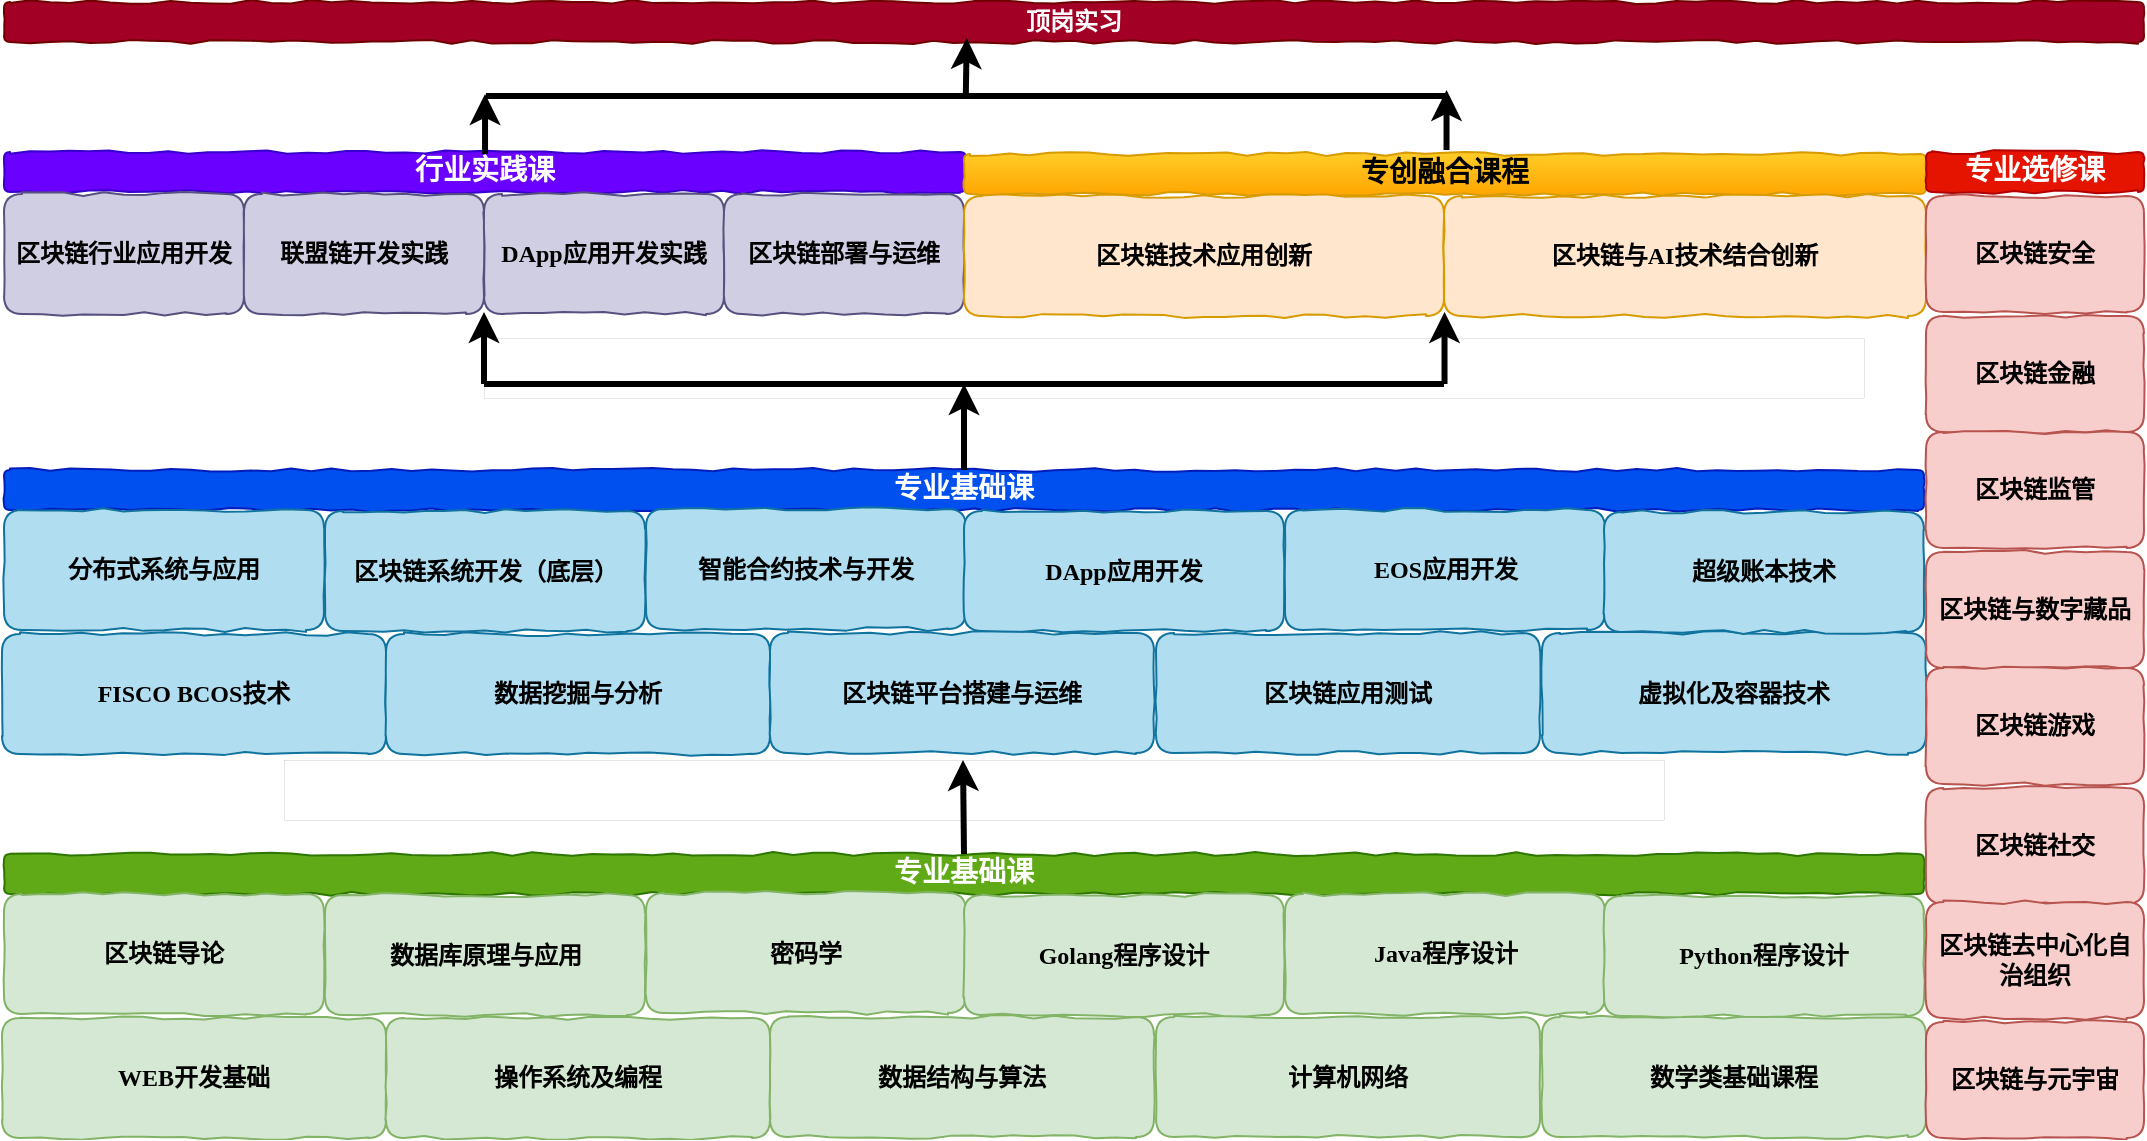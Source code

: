 <mxfile version="22.0.5" type="github">
  <diagram name="第 1 页" id="vJFw21bzTjTVhdT_yDeT">
    <mxGraphModel dx="2263" dy="867" grid="1" gridSize="10" guides="1" tooltips="1" connect="1" arrows="1" fold="1" page="1" pageScale="1" pageWidth="827" pageHeight="1169" math="0" shadow="0">
      <root>
        <mxCell id="0" />
        <mxCell id="1" parent="0" />
        <mxCell id="W4N1N9zn9b0fGI2UVzIe-27" value="" style="group;dashed=1;dashPattern=8 8;strokeWidth=0;strokeColor=default;container=0;" vertex="1" connectable="0" parent="1">
          <mxGeometry x="-190" y="1159" width="690" height="30" as="geometry" />
        </mxCell>
        <mxCell id="W4N1N9zn9b0fGI2UVzIe-32" value="" style="group" vertex="1" connectable="0" parent="1">
          <mxGeometry x="-330" y="855" width="481" height="81" as="geometry" />
        </mxCell>
        <mxCell id="W4N1N9zn9b0fGI2UVzIe-33" value="&lt;font style=&quot;font-size: 14px;&quot;&gt;行业实践课&lt;br&gt;&lt;/font&gt;" style="rounded=1;whiteSpace=wrap;html=1;comic=1;fillColor=#6a00ff;strokeColor=#3700CC;fontColor=#ffffff;fontFamily=Comic Sans MS;fontStyle=1;container=0;" vertex="1" parent="W4N1N9zn9b0fGI2UVzIe-32">
          <mxGeometry width="481" height="20" as="geometry" />
        </mxCell>
        <mxCell id="W4N1N9zn9b0fGI2UVzIe-34" value="&lt;div&gt;区块链行业应用开发&lt;/div&gt;" style="rounded=1;whiteSpace=wrap;html=1;comic=1;fontFamily=Comic Sans MS;fillColor=#d0cee2;strokeColor=#56517e;fontStyle=1;container=0;" vertex="1" parent="W4N1N9zn9b0fGI2UVzIe-32">
          <mxGeometry y="21" width="120" height="60" as="geometry" />
        </mxCell>
        <mxCell id="W4N1N9zn9b0fGI2UVzIe-35" value="联盟链开发实践" style="rounded=1;whiteSpace=wrap;html=1;comic=1;fontFamily=Comic Sans MS;fillColor=#d0cee2;strokeColor=#56517e;fontStyle=1;container=0;" vertex="1" parent="W4N1N9zn9b0fGI2UVzIe-32">
          <mxGeometry x="120" y="21" width="120" height="60" as="geometry" />
        </mxCell>
        <mxCell id="W4N1N9zn9b0fGI2UVzIe-36" value="DApp应用开发实践" style="rounded=1;whiteSpace=wrap;html=1;comic=1;fontFamily=Comic Sans MS;fillColor=#d0cee2;strokeColor=#56517e;fontStyle=1;container=0;" vertex="1" parent="W4N1N9zn9b0fGI2UVzIe-32">
          <mxGeometry x="240" y="21" width="120" height="60" as="geometry" />
        </mxCell>
        <mxCell id="W4N1N9zn9b0fGI2UVzIe-37" value="&lt;div&gt;区块链部署与运维&lt;/div&gt;" style="rounded=1;whiteSpace=wrap;html=1;comic=1;fontFamily=Comic Sans MS;fillColor=#d0cee2;strokeColor=#56517e;fontStyle=1;container=0;" vertex="1" parent="W4N1N9zn9b0fGI2UVzIe-32">
          <mxGeometry x="360" y="21" width="120" height="60" as="geometry" />
        </mxCell>
        <mxCell id="W4N1N9zn9b0fGI2UVzIe-38" value="" style="group" vertex="1" connectable="0" parent="1">
          <mxGeometry x="150" y="856" width="481" height="81" as="geometry" />
        </mxCell>
        <mxCell id="W4N1N9zn9b0fGI2UVzIe-39" value="&lt;font style=&quot;font-size: 14px;&quot;&gt;专创融合课程&lt;br&gt;&lt;/font&gt;" style="rounded=1;whiteSpace=wrap;html=1;comic=1;fillColor=#ffcd28;strokeColor=#d79b00;fontFamily=Comic Sans MS;fontStyle=1;container=0;gradientColor=#ffa500;" vertex="1" parent="W4N1N9zn9b0fGI2UVzIe-38">
          <mxGeometry width="481" height="20" as="geometry" />
        </mxCell>
        <mxCell id="W4N1N9zn9b0fGI2UVzIe-40" value="&lt;div&gt;区块链技术应用创新&lt;/div&gt;" style="rounded=1;whiteSpace=wrap;html=1;comic=1;fontFamily=Comic Sans MS;fillColor=#ffe6cc;strokeColor=#d79b00;fontStyle=1;container=0;" vertex="1" parent="W4N1N9zn9b0fGI2UVzIe-38">
          <mxGeometry y="21" width="240" height="60" as="geometry" />
        </mxCell>
        <mxCell id="W4N1N9zn9b0fGI2UVzIe-41" value="&lt;div&gt;&lt;/div&gt;区块链与AI技术&lt;span style=&quot;background-color: initial;&quot;&gt;结合创新&lt;/span&gt;" style="rounded=1;whiteSpace=wrap;html=1;comic=1;fontFamily=Comic Sans MS;fillColor=#ffe6cc;strokeColor=#d79b00;fontStyle=1;container=0;" vertex="1" parent="W4N1N9zn9b0fGI2UVzIe-38">
          <mxGeometry x="240" y="21" width="241" height="60" as="geometry" />
        </mxCell>
        <mxCell id="W4N1N9zn9b0fGI2UVzIe-42" value="" style="group;dashed=1;dashPattern=8 8;strokeWidth=0;strokeColor=default;container=0;" vertex="1" connectable="0" parent="1">
          <mxGeometry x="-90" y="948" width="690" height="30" as="geometry" />
        </mxCell>
        <mxCell id="W4N1N9zn9b0fGI2UVzIe-44" value="&lt;font style=&quot;font-size: 14px;&quot;&gt;专业选修课&lt;br&gt;&lt;/font&gt;" style="rounded=1;whiteSpace=wrap;html=1;comic=1;fillColor=#e51400;strokeColor=#B20000;fontFamily=Comic Sans MS;fontStyle=1;container=0;fontColor=#ffffff;" vertex="1" parent="1">
          <mxGeometry x="631" y="855" width="109" height="20" as="geometry" />
        </mxCell>
        <mxCell id="W4N1N9zn9b0fGI2UVzIe-45" value="&lt;div&gt;区块链安全&lt;/div&gt;" style="rounded=1;whiteSpace=wrap;html=1;comic=1;fontFamily=Comic Sans MS;fillColor=#f8cecc;strokeColor=#b85450;fontStyle=1;container=0;" vertex="1" parent="1">
          <mxGeometry x="631" y="877" width="109" height="58" as="geometry" />
        </mxCell>
        <mxCell id="W4N1N9zn9b0fGI2UVzIe-49" value="顶岗实习" style="rounded=1;whiteSpace=wrap;html=1;comic=1;fillColor=#a20025;strokeColor=#6F0000;fontFamily=Comic Sans MS;fontStyle=1;fontColor=#ffffff;" vertex="1" parent="1">
          <mxGeometry x="-330" y="780" width="1070" height="20" as="geometry" />
        </mxCell>
        <mxCell id="W4N1N9zn9b0fGI2UVzIe-55" value="" style="group" vertex="1" connectable="0" parent="1">
          <mxGeometry x="-89" y="780" width="480.26" height="60" as="geometry" />
        </mxCell>
        <mxCell id="W4N1N9zn9b0fGI2UVzIe-56" value="" style="endArrow=classic;html=1;rounded=0;strokeWidth=3;" edge="1" parent="W4N1N9zn9b0fGI2UVzIe-55">
          <mxGeometry width="50" height="50" relative="1" as="geometry">
            <mxPoint x="480.26" y="74" as="sourcePoint" />
            <mxPoint x="480.26" y="44" as="targetPoint" />
          </mxGeometry>
        </mxCell>
        <mxCell id="W4N1N9zn9b0fGI2UVzIe-57" value="" style="endArrow=none;html=1;rounded=0;strokeWidth=3;" edge="1" parent="W4N1N9zn9b0fGI2UVzIe-55">
          <mxGeometry width="50" height="50" relative="1" as="geometry">
            <mxPoint y="47" as="sourcePoint" />
            <mxPoint x="480" y="47" as="targetPoint" />
          </mxGeometry>
        </mxCell>
        <mxCell id="W4N1N9zn9b0fGI2UVzIe-58" value="" style="endArrow=classic;html=1;rounded=0;exitX=0.5;exitY=0;exitDx=0;exitDy=0;strokeWidth=3;" edge="1" parent="1">
          <mxGeometry width="50" height="50" relative="1" as="geometry">
            <mxPoint x="150.88" y="828" as="sourcePoint" />
            <mxPoint x="151.38" y="798" as="targetPoint" />
          </mxGeometry>
        </mxCell>
        <mxCell id="W4N1N9zn9b0fGI2UVzIe-59" value="" style="endArrow=classic;html=1;rounded=0;strokeWidth=3;" edge="1" parent="1">
          <mxGeometry width="50" height="50" relative="1" as="geometry">
            <mxPoint x="-89.48" y="856" as="sourcePoint" />
            <mxPoint x="-89.48" y="826" as="targetPoint" />
          </mxGeometry>
        </mxCell>
        <mxCell id="W4N1N9zn9b0fGI2UVzIe-89" value="" style="group" vertex="1" connectable="0" parent="1">
          <mxGeometry x="-331" y="1207" width="962" height="141" as="geometry" />
        </mxCell>
        <mxCell id="W4N1N9zn9b0fGI2UVzIe-2" value="" style="group" vertex="1" connectable="0" parent="W4N1N9zn9b0fGI2UVzIe-89">
          <mxGeometry x="1" width="960" height="80" as="geometry" />
        </mxCell>
        <mxCell id="W4N1N9zn9b0fGI2UVzIe-3" value="&lt;font style=&quot;font-size: 14px;&quot;&gt;专业基础课&lt;br&gt;&lt;/font&gt;" style="rounded=1;whiteSpace=wrap;html=1;comic=1;fillColor=#60a917;strokeColor=#2D7600;fontColor=#FFFFFF;fontFamily=Comic Sans MS;fontStyle=1" vertex="1" parent="W4N1N9zn9b0fGI2UVzIe-2">
          <mxGeometry y="-1" width="960" height="20" as="geometry" />
        </mxCell>
        <mxCell id="W4N1N9zn9b0fGI2UVzIe-61" value="WEB开发基础" style="rounded=1;whiteSpace=wrap;html=1;comic=1;fontFamily=Comic Sans MS;fillColor=#d5e8d4;strokeColor=#82b366;fontColor=#000000;fontStyle=1" vertex="1" parent="W4N1N9zn9b0fGI2UVzIe-89">
          <mxGeometry y="81" width="192" height="60" as="geometry" />
        </mxCell>
        <mxCell id="W4N1N9zn9b0fGI2UVzIe-62" value="操作系统及编程" style="rounded=1;whiteSpace=wrap;html=1;comic=1;fontFamily=Comic Sans MS;fillColor=#d5e8d4;strokeColor=#82b366;fontColor=#000000;fontStyle=1" vertex="1" parent="W4N1N9zn9b0fGI2UVzIe-89">
          <mxGeometry x="192" y="81" width="192" height="60" as="geometry" />
        </mxCell>
        <mxCell id="W4N1N9zn9b0fGI2UVzIe-63" value="数据结构与算法" style="rounded=1;whiteSpace=wrap;html=1;comic=1;fontFamily=Comic Sans MS;fillColor=#d5e8d4;strokeColor=#82b366;fontColor=#000000;fontStyle=1" vertex="1" parent="W4N1N9zn9b0fGI2UVzIe-89">
          <mxGeometry x="384" y="80.5" width="192" height="60" as="geometry" />
        </mxCell>
        <mxCell id="W4N1N9zn9b0fGI2UVzIe-64" value="计算机网络" style="rounded=1;whiteSpace=wrap;html=1;comic=1;fontFamily=Comic Sans MS;fillColor=#d5e8d4;strokeColor=#82b366;fontColor=#000000;fontStyle=1" vertex="1" parent="W4N1N9zn9b0fGI2UVzIe-89">
          <mxGeometry x="577" y="80.5" width="192" height="60" as="geometry" />
        </mxCell>
        <mxCell id="W4N1N9zn9b0fGI2UVzIe-65" value="数学类基础课程" style="rounded=1;whiteSpace=wrap;html=1;comic=1;fontFamily=Comic Sans MS;fillColor=#d5e8d4;strokeColor=#82b366;fontColor=#000000;fontStyle=1" vertex="1" parent="W4N1N9zn9b0fGI2UVzIe-89">
          <mxGeometry x="770" y="80.5" width="192" height="60" as="geometry" />
        </mxCell>
        <mxCell id="W4N1N9zn9b0fGI2UVzIe-69" value="区块链导论" style="rounded=1;whiteSpace=wrap;html=1;comic=1;fontFamily=Comic Sans MS;fillColor=#d5e8d4;strokeColor=#82b366;fontColor=#000000;fontStyle=1" vertex="1" parent="W4N1N9zn9b0fGI2UVzIe-89">
          <mxGeometry x="1" y="19" width="160" height="60" as="geometry" />
        </mxCell>
        <mxCell id="W4N1N9zn9b0fGI2UVzIe-70" value="数据库原理与应用" style="rounded=1;whiteSpace=wrap;html=1;comic=1;fontFamily=Comic Sans MS;fillColor=#d5e8d4;strokeColor=#82b366;fontColor=#000000;fontStyle=1" vertex="1" parent="W4N1N9zn9b0fGI2UVzIe-89">
          <mxGeometry x="161.5" y="19.5" width="160" height="60" as="geometry" />
        </mxCell>
        <mxCell id="W4N1N9zn9b0fGI2UVzIe-71" value="密码学" style="rounded=1;whiteSpace=wrap;html=1;comic=1;fontFamily=Comic Sans MS;fillColor=#d5e8d4;strokeColor=#82b366;fontColor=#000000;fontStyle=1" vertex="1" parent="W4N1N9zn9b0fGI2UVzIe-89">
          <mxGeometry x="322" y="18.5" width="160" height="60" as="geometry" />
        </mxCell>
        <mxCell id="W4N1N9zn9b0fGI2UVzIe-72" value="Golang程序设计" style="rounded=1;whiteSpace=wrap;html=1;comic=1;fontFamily=Comic Sans MS;fillColor=#d5e8d4;strokeColor=#82b366;fontColor=#000000;fontStyle=1" vertex="1" parent="W4N1N9zn9b0fGI2UVzIe-89">
          <mxGeometry x="481" y="19.5" width="160" height="60" as="geometry" />
        </mxCell>
        <mxCell id="W4N1N9zn9b0fGI2UVzIe-73" value="Java程序设计" style="rounded=1;whiteSpace=wrap;html=1;comic=1;fontFamily=Comic Sans MS;fillColor=#d5e8d4;strokeColor=#82b366;fontColor=#000000;fontStyle=1" vertex="1" parent="W4N1N9zn9b0fGI2UVzIe-89">
          <mxGeometry x="641.5" y="19" width="160" height="60" as="geometry" />
        </mxCell>
        <mxCell id="W4N1N9zn9b0fGI2UVzIe-74" value="Python程序设计" style="rounded=1;whiteSpace=wrap;html=1;comic=1;fontFamily=Comic Sans MS;fillColor=#d5e8d4;strokeColor=#82b366;fontColor=#000000;fontStyle=1" vertex="1" parent="W4N1N9zn9b0fGI2UVzIe-89">
          <mxGeometry x="801" y="20" width="160" height="60" as="geometry" />
        </mxCell>
        <mxCell id="W4N1N9zn9b0fGI2UVzIe-29" value="" style="endArrow=classic;html=1;rounded=0;exitX=0.5;exitY=0;exitDx=0;exitDy=0;strokeWidth=3;" edge="1" parent="1" source="W4N1N9zn9b0fGI2UVzIe-3">
          <mxGeometry width="50" height="50" relative="1" as="geometry">
            <mxPoint x="149.5" y="1229" as="sourcePoint" />
            <mxPoint x="149.5" y="1159" as="targetPoint" />
          </mxGeometry>
        </mxCell>
        <mxCell id="W4N1N9zn9b0fGI2UVzIe-119" value="" style="group" vertex="1" connectable="0" parent="1">
          <mxGeometry x="-330" y="1015" width="960" height="80" as="geometry" />
        </mxCell>
        <mxCell id="W4N1N9zn9b0fGI2UVzIe-120" value="&lt;font style=&quot;font-size: 14px;&quot;&gt;专业基础课&lt;br&gt;&lt;/font&gt;" style="rounded=1;whiteSpace=wrap;html=1;comic=1;fillColor=#0050ef;strokeColor=#001DBC;fontColor=#ffffff;fontFamily=Comic Sans MS;fontStyle=1" vertex="1" parent="W4N1N9zn9b0fGI2UVzIe-119">
          <mxGeometry y="-1" width="960" height="20" as="geometry" />
        </mxCell>
        <mxCell id="W4N1N9zn9b0fGI2UVzIe-121" value="FISCO BCOS技术" style="rounded=1;whiteSpace=wrap;html=1;comic=1;fontFamily=Comic Sans MS;fillColor=#b1ddf0;strokeColor=#10739e;fontStyle=1" vertex="1" parent="1">
          <mxGeometry x="-331" y="1096" width="192" height="60" as="geometry" />
        </mxCell>
        <mxCell id="W4N1N9zn9b0fGI2UVzIe-122" value="数据挖掘与分析" style="rounded=1;whiteSpace=wrap;html=1;comic=1;fontFamily=Comic Sans MS;fillColor=#b1ddf0;strokeColor=#10739e;fontStyle=1" vertex="1" parent="1">
          <mxGeometry x="-139" y="1096" width="192" height="60" as="geometry" />
        </mxCell>
        <mxCell id="W4N1N9zn9b0fGI2UVzIe-123" value="区块链平台搭建与运维" style="rounded=1;whiteSpace=wrap;html=1;comic=1;fontFamily=Comic Sans MS;fillColor=#b1ddf0;strokeColor=#10739e;fontStyle=1" vertex="1" parent="1">
          <mxGeometry x="53" y="1095.5" width="192" height="60" as="geometry" />
        </mxCell>
        <mxCell id="W4N1N9zn9b0fGI2UVzIe-124" value="区块链应用测试" style="rounded=1;whiteSpace=wrap;html=1;comic=1;fontFamily=Comic Sans MS;fillColor=#b1ddf0;strokeColor=#10739e;fontStyle=1" vertex="1" parent="1">
          <mxGeometry x="246" y="1095.5" width="192" height="60" as="geometry" />
        </mxCell>
        <mxCell id="W4N1N9zn9b0fGI2UVzIe-125" value="虚拟化及容器技术" style="rounded=1;whiteSpace=wrap;html=1;comic=1;fontFamily=Comic Sans MS;fillColor=#b1ddf0;strokeColor=#10739e;fontStyle=1" vertex="1" parent="1">
          <mxGeometry x="439" y="1095.5" width="192" height="60" as="geometry" />
        </mxCell>
        <mxCell id="W4N1N9zn9b0fGI2UVzIe-126" value="分布式系统与应用" style="rounded=1;whiteSpace=wrap;html=1;comic=1;fontFamily=Comic Sans MS;fillColor=#b1ddf0;strokeColor=#10739e;fontStyle=1" vertex="1" parent="1">
          <mxGeometry x="-330" y="1034" width="160" height="60" as="geometry" />
        </mxCell>
        <mxCell id="W4N1N9zn9b0fGI2UVzIe-127" value="区块链系统开发（底层）" style="rounded=1;whiteSpace=wrap;html=1;comic=1;fontFamily=Comic Sans MS;fillColor=#b1ddf0;strokeColor=#10739e;fontStyle=1" vertex="1" parent="1">
          <mxGeometry x="-169.5" y="1034.5" width="160" height="60" as="geometry" />
        </mxCell>
        <mxCell id="W4N1N9zn9b0fGI2UVzIe-128" value="智能合约技术与开发" style="rounded=1;whiteSpace=wrap;html=1;comic=1;fontFamily=Comic Sans MS;fillColor=#b1ddf0;strokeColor=#10739e;fontStyle=1" vertex="1" parent="1">
          <mxGeometry x="-9" y="1033.5" width="160" height="60" as="geometry" />
        </mxCell>
        <mxCell id="W4N1N9zn9b0fGI2UVzIe-129" value="DApp应用开发" style="rounded=1;whiteSpace=wrap;html=1;comic=1;fontFamily=Comic Sans MS;fillColor=#b1ddf0;strokeColor=#10739e;fontStyle=1" vertex="1" parent="1">
          <mxGeometry x="150" y="1034.5" width="160" height="60" as="geometry" />
        </mxCell>
        <mxCell id="W4N1N9zn9b0fGI2UVzIe-130" value="EOS应用开发" style="rounded=1;whiteSpace=wrap;html=1;comic=1;fontFamily=Comic Sans MS;fillColor=#b1ddf0;strokeColor=#10739e;fontStyle=1" vertex="1" parent="1">
          <mxGeometry x="310.5" y="1034" width="160" height="60" as="geometry" />
        </mxCell>
        <mxCell id="W4N1N9zn9b0fGI2UVzIe-131" value="超级账本技术" style="rounded=1;whiteSpace=wrap;html=1;comic=1;fontFamily=Comic Sans MS;fillColor=#b1ddf0;strokeColor=#10739e;fontStyle=1" vertex="1" parent="1">
          <mxGeometry x="470" y="1035" width="160" height="60" as="geometry" />
        </mxCell>
        <mxCell id="W4N1N9zn9b0fGI2UVzIe-51" value="" style="endArrow=classic;html=1;rounded=0;strokeWidth=3;exitX=0.5;exitY=0;exitDx=0;exitDy=0;" edge="1" parent="1" source="W4N1N9zn9b0fGI2UVzIe-120">
          <mxGeometry width="50" height="50" relative="1" as="geometry">
            <mxPoint x="150" y="1010" as="sourcePoint" />
            <mxPoint x="150" y="971" as="targetPoint" />
          </mxGeometry>
        </mxCell>
        <mxCell id="W4N1N9zn9b0fGI2UVzIe-52" value="" style="endArrow=classic;html=1;rounded=0;strokeWidth=3;" edge="1" parent="1">
          <mxGeometry width="50" height="50" relative="1" as="geometry">
            <mxPoint x="-90" y="971" as="sourcePoint" />
            <mxPoint x="-90" y="935" as="targetPoint" />
          </mxGeometry>
        </mxCell>
        <mxCell id="W4N1N9zn9b0fGI2UVzIe-53" value="" style="endArrow=classic;html=1;rounded=0;strokeWidth=3;" edge="1" parent="1">
          <mxGeometry width="50" height="50" relative="1" as="geometry">
            <mxPoint x="390.26" y="971" as="sourcePoint" />
            <mxPoint x="390.26" y="935" as="targetPoint" />
          </mxGeometry>
        </mxCell>
        <mxCell id="W4N1N9zn9b0fGI2UVzIe-54" value="" style="endArrow=none;html=1;rounded=0;strokeWidth=3;" edge="1" parent="1">
          <mxGeometry width="50" height="50" relative="1" as="geometry">
            <mxPoint x="-90" y="971" as="sourcePoint" />
            <mxPoint x="390" y="971" as="targetPoint" />
          </mxGeometry>
        </mxCell>
        <mxCell id="W4N1N9zn9b0fGI2UVzIe-137" value="&lt;div&gt;区块链金融&lt;/div&gt;" style="rounded=1;whiteSpace=wrap;html=1;comic=1;fontFamily=Comic Sans MS;fillColor=#f8cecc;strokeColor=#b85450;fontStyle=1;container=0;" vertex="1" parent="1">
          <mxGeometry x="631" y="937" width="109" height="58" as="geometry" />
        </mxCell>
        <mxCell id="W4N1N9zn9b0fGI2UVzIe-138" value="&lt;div&gt;区块链监管&lt;/div&gt;" style="rounded=1;whiteSpace=wrap;html=1;comic=1;fontFamily=Comic Sans MS;fillColor=#f8cecc;strokeColor=#b85450;fontStyle=1;container=0;" vertex="1" parent="1">
          <mxGeometry x="631" y="995" width="109" height="58" as="geometry" />
        </mxCell>
        <mxCell id="W4N1N9zn9b0fGI2UVzIe-139" value="&lt;div&gt;区块链与数字藏品&lt;/div&gt;" style="rounded=1;whiteSpace=wrap;html=1;comic=1;fontFamily=Comic Sans MS;fillColor=#f8cecc;strokeColor=#b85450;fontStyle=1;container=0;" vertex="1" parent="1">
          <mxGeometry x="631" y="1055" width="109" height="58" as="geometry" />
        </mxCell>
        <mxCell id="W4N1N9zn9b0fGI2UVzIe-140" value="&lt;div&gt;区块链游戏&lt;/div&gt;" style="rounded=1;whiteSpace=wrap;html=1;comic=1;fontFamily=Comic Sans MS;fillColor=#f8cecc;strokeColor=#b85450;fontStyle=1;container=0;" vertex="1" parent="1">
          <mxGeometry x="631" y="1113" width="109" height="58" as="geometry" />
        </mxCell>
        <mxCell id="W4N1N9zn9b0fGI2UVzIe-141" value="&lt;div&gt;区块链社交&lt;/div&gt;" style="rounded=1;whiteSpace=wrap;html=1;comic=1;fontFamily=Comic Sans MS;fillColor=#f8cecc;strokeColor=#b85450;fontStyle=1;container=0;" vertex="1" parent="1">
          <mxGeometry x="631" y="1173" width="109" height="58" as="geometry" />
        </mxCell>
        <mxCell id="W4N1N9zn9b0fGI2UVzIe-142" value="&lt;div&gt;区块链去中心化自治组织&lt;/div&gt;" style="rounded=1;whiteSpace=wrap;html=1;comic=1;fontFamily=Comic Sans MS;fillColor=#f8cecc;strokeColor=#b85450;fontStyle=1;container=0;" vertex="1" parent="1">
          <mxGeometry x="631" y="1230" width="109" height="58" as="geometry" />
        </mxCell>
        <mxCell id="W4N1N9zn9b0fGI2UVzIe-143" value="&lt;div&gt;区块链与元宇宙&lt;/div&gt;" style="rounded=1;whiteSpace=wrap;html=1;comic=1;fontFamily=Comic Sans MS;fillColor=#f8cecc;strokeColor=#b85450;fontStyle=1;container=0;" vertex="1" parent="1">
          <mxGeometry x="631" y="1290" width="109" height="58" as="geometry" />
        </mxCell>
      </root>
    </mxGraphModel>
  </diagram>
</mxfile>
